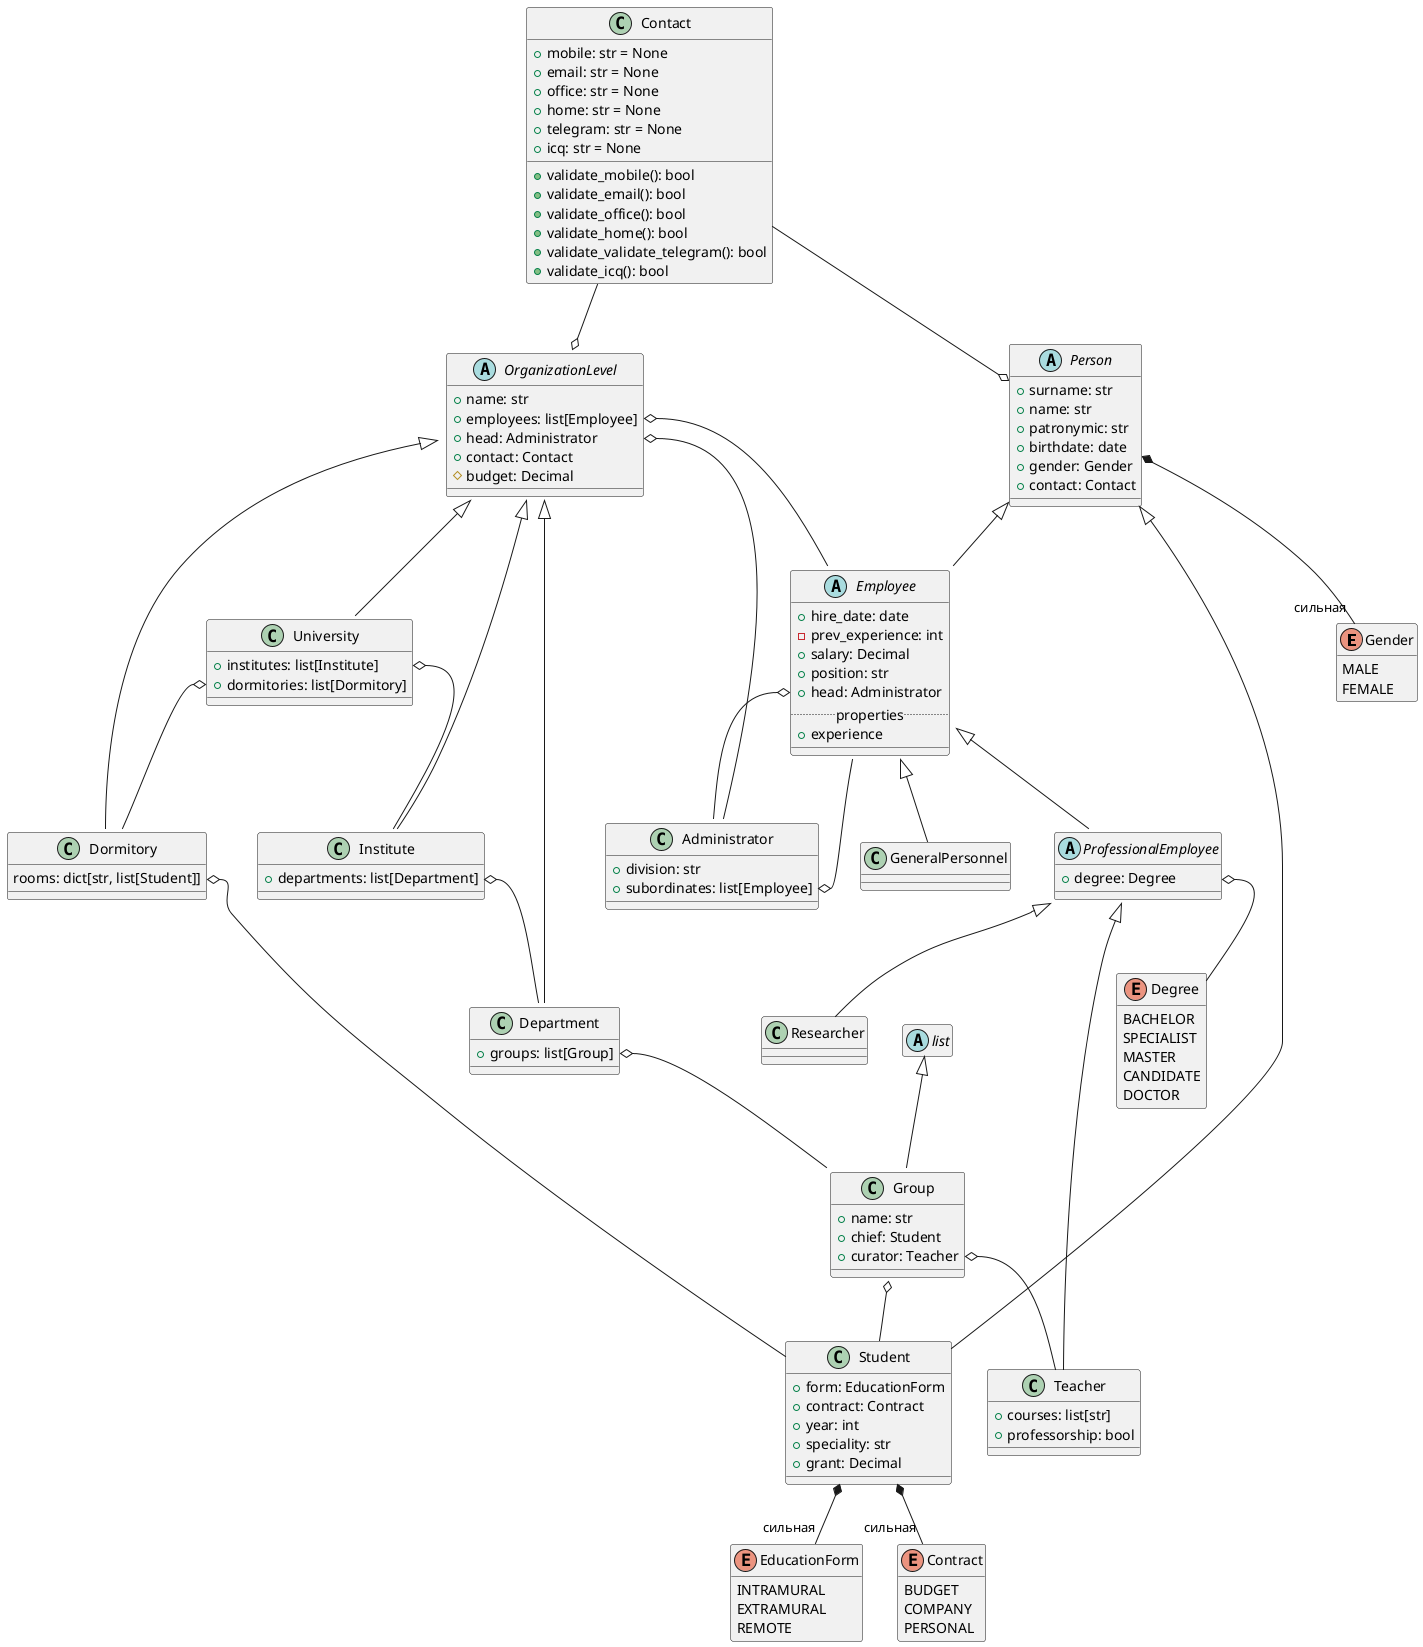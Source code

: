 @startuml

hide enum empty members

enum Gender {
    MALE
    FEMALE
}
enum EducationForm {
    INTRAMURAL
    EXTRAMURAL
    REMOTE
}
enum Contract {
    BUDGET
    COMPANY
    PERSONAL
}
enum Degree {
    BACHELOR
    SPECIALIST
    MASTER
    CANDIDATE
    DOCTOR
}


class Contact {
    +mobile: str = None
    +email: str = None
    +office: str = None
    +home: str = None
    +telegram: str = None
    +icq: str = None
    +validate_mobile(): bool
    +validate_email(): bool
    +validate_office(): bool
    +validate_home(): bool
    +validate_validate_telegram(): bool
    +validate_icq(): bool
}
Contact --o Person
Contact --o OrganizationLevel


abstract class OrganizationLevel {
    +name: str
    +employees: list[Employee]
    +head: Administrator
    +contact: Contact
    #budget: Decimal
}
OrganizationLevel <|-- University
OrganizationLevel <|-- Institute
OrganizationLevel <|-- Dormitory
OrganizationLevel <|-- Department
OrganizationLevel::head o-- Administrator
OrganizationLevel::employees o-- Employee


class University {
    +institutes: list[Institute]
    +dormitories: list[Dormitory]
}
University::institutes o-- Institute
University::dormitories o-- Dormitory


class Institute {
    +departments: list[Department]
}
Institute::departments o-- Department


class Dormitory {
    rooms: dict[str, list[Student]]
}
Dormitory::rooms o-- Student


class Department {
    +groups: list[Group]
}
Department::groups o-- Group


abstract class list
hide list empty members
list <|-- Group


class Group {
    +name: str
    +chief: Student
    +curator: Teacher
}
Group o-- Student
Group::curator o-- Teacher


class Student {
    +form: EducationForm
    +contract: Contract
    +year: int
    +speciality: str
    +grant: Decimal
}
Student *-- "сильная" EducationForm
Student *-- "сильная" Contract


class Teacher {
    +courses: list[str]
    +professorship: bool
}


class Researcher


abstract class ProfessionalEmployee {
    +degree: Degree
}
ProfessionalEmployee <|-- Teacher
ProfessionalEmployee <|-- Researcher
ProfessionalEmployee::degree o-- Degree


class Administrator {
    +division: str
    +subordinates: list[Employee]
}
Administrator::subordinates o-- Employee


class GeneralPersonnel


abstract class Employee {
    +hire_date: date
    -prev_experience: int
    +salary: Decimal
    +position: str
    +head: Administrator
    .. properties ..
    +experience
    __
}
Employee <|-- GeneralPersonnel
Employee <|-- ProfessionalEmployee
Employee::head o-- Administrator


abstract class Person {
    +surname: str
    +name: str
    +patronymic: str
    +birthdate: date
    +gender: Gender
    +contact: Contact
}
Person <|-- Student
Person <|-- Employee
Person *-- "сильная" Gender


@enduml